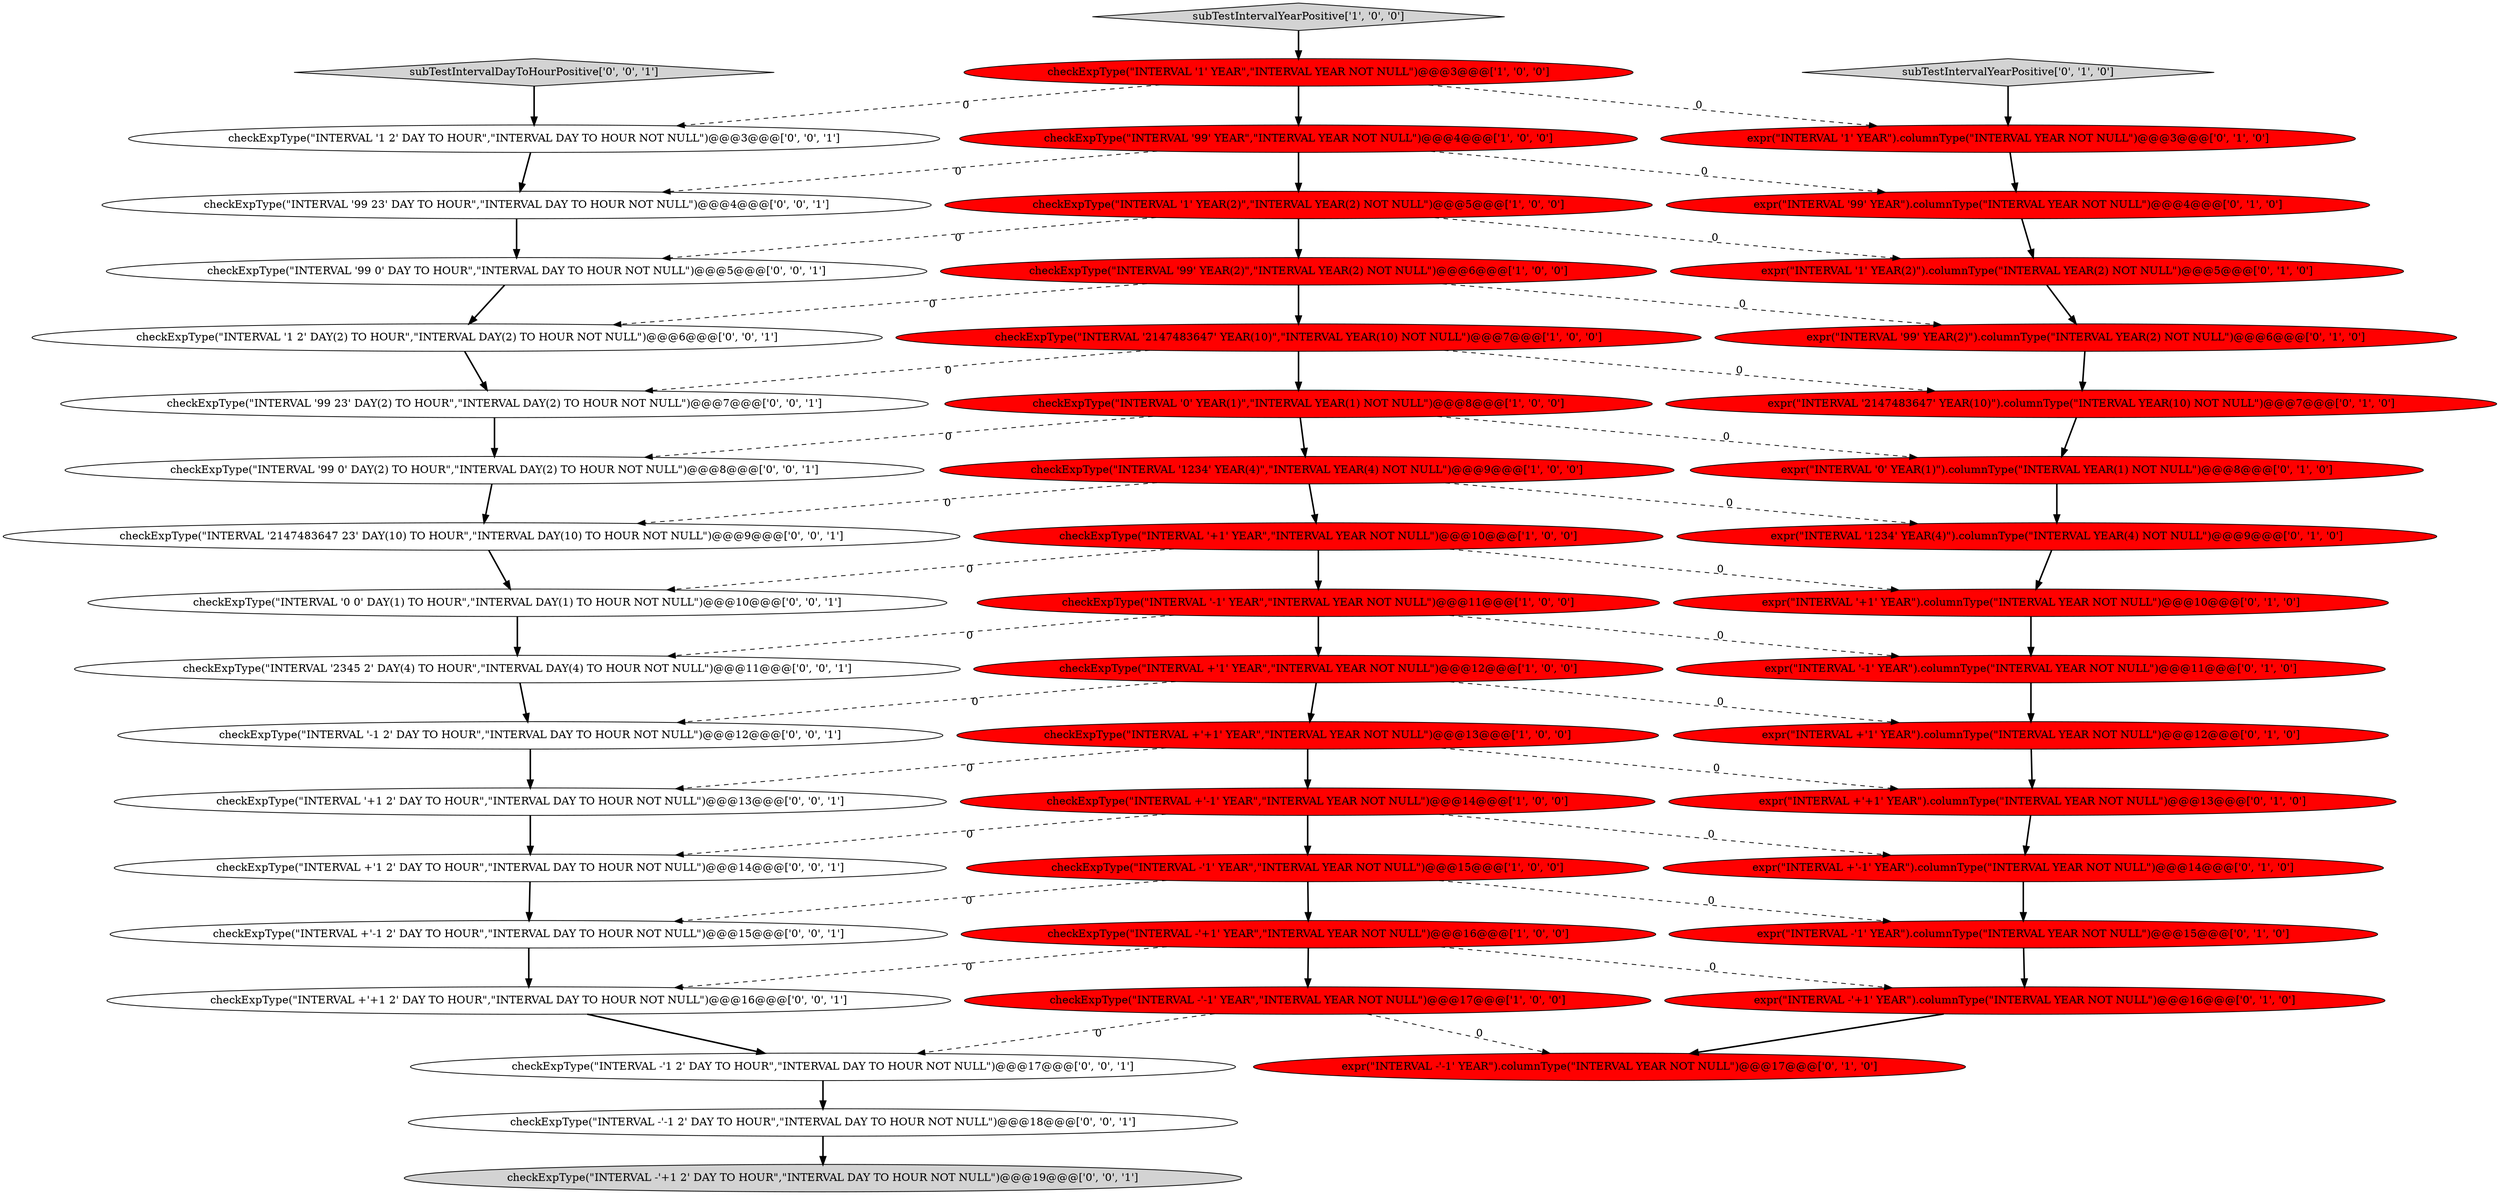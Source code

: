 digraph {
19 [style = filled, label = "expr(\"INTERVAL -'+1' YEAR\").columnType(\"INTERVAL YEAR NOT NULL\")@@@16@@@['0', '1', '0']", fillcolor = red, shape = ellipse image = "AAA1AAABBB2BBB"];
0 [style = filled, label = "checkExpType(\"INTERVAL '99' YEAR\",\"INTERVAL YEAR NOT NULL\")@@@4@@@['1', '0', '0']", fillcolor = red, shape = ellipse image = "AAA1AAABBB1BBB"];
27 [style = filled, label = "expr(\"INTERVAL '99' YEAR\").columnType(\"INTERVAL YEAR NOT NULL\")@@@4@@@['0', '1', '0']", fillcolor = red, shape = ellipse image = "AAA1AAABBB2BBB"];
44 [style = filled, label = "checkExpType(\"INTERVAL '99 0' DAY(2) TO HOUR\",\"INTERVAL DAY(2) TO HOUR NOT NULL\")@@@8@@@['0', '0', '1']", fillcolor = white, shape = ellipse image = "AAA0AAABBB3BBB"];
41 [style = filled, label = "checkExpType(\"INTERVAL '99 23' DAY TO HOUR\",\"INTERVAL DAY TO HOUR NOT NULL\")@@@4@@@['0', '0', '1']", fillcolor = white, shape = ellipse image = "AAA0AAABBB3BBB"];
7 [style = filled, label = "checkExpType(\"INTERVAL '2147483647' YEAR(10)\",\"INTERVAL YEAR(10) NOT NULL\")@@@7@@@['1', '0', '0']", fillcolor = red, shape = ellipse image = "AAA1AAABBB1BBB"];
17 [style = filled, label = "expr(\"INTERVAL +'-1' YEAR\").columnType(\"INTERVAL YEAR NOT NULL\")@@@14@@@['0', '1', '0']", fillcolor = red, shape = ellipse image = "AAA1AAABBB2BBB"];
49 [style = filled, label = "checkExpType(\"INTERVAL '99 23' DAY(2) TO HOUR\",\"INTERVAL DAY(2) TO HOUR NOT NULL\")@@@7@@@['0', '0', '1']", fillcolor = white, shape = ellipse image = "AAA0AAABBB3BBB"];
32 [style = filled, label = "checkExpType(\"INTERVAL '2147483647 23' DAY(10) TO HOUR\",\"INTERVAL DAY(10) TO HOUR NOT NULL\")@@@9@@@['0', '0', '1']", fillcolor = white, shape = ellipse image = "AAA0AAABBB3BBB"];
48 [style = filled, label = "checkExpType(\"INTERVAL '1 2' DAY(2) TO HOUR\",\"INTERVAL DAY(2) TO HOUR NOT NULL\")@@@6@@@['0', '0', '1']", fillcolor = white, shape = ellipse image = "AAA0AAABBB3BBB"];
25 [style = filled, label = "expr(\"INTERVAL '1' YEAR\").columnType(\"INTERVAL YEAR NOT NULL\")@@@3@@@['0', '1', '0']", fillcolor = red, shape = ellipse image = "AAA1AAABBB2BBB"];
2 [style = filled, label = "checkExpType(\"INTERVAL +'-1' YEAR\",\"INTERVAL YEAR NOT NULL\")@@@14@@@['1', '0', '0']", fillcolor = red, shape = ellipse image = "AAA1AAABBB1BBB"];
14 [style = filled, label = "checkExpType(\"INTERVAL '+1' YEAR\",\"INTERVAL YEAR NOT NULL\")@@@10@@@['1', '0', '0']", fillcolor = red, shape = ellipse image = "AAA1AAABBB1BBB"];
6 [style = filled, label = "checkExpType(\"INTERVAL +'1' YEAR\",\"INTERVAL YEAR NOT NULL\")@@@12@@@['1', '0', '0']", fillcolor = red, shape = ellipse image = "AAA1AAABBB1BBB"];
36 [style = filled, label = "subTestIntervalDayToHourPositive['0', '0', '1']", fillcolor = lightgray, shape = diamond image = "AAA0AAABBB3BBB"];
8 [style = filled, label = "checkExpType(\"INTERVAL '0' YEAR(1)\",\"INTERVAL YEAR(1) NOT NULL\")@@@8@@@['1', '0', '0']", fillcolor = red, shape = ellipse image = "AAA1AAABBB1BBB"];
40 [style = filled, label = "checkExpType(\"INTERVAL -'-1 2' DAY TO HOUR\",\"INTERVAL DAY TO HOUR NOT NULL\")@@@18@@@['0', '0', '1']", fillcolor = white, shape = ellipse image = "AAA0AAABBB3BBB"];
31 [style = filled, label = "expr(\"INTERVAL '1' YEAR(2)\").columnType(\"INTERVAL YEAR(2) NOT NULL\")@@@5@@@['0', '1', '0']", fillcolor = red, shape = ellipse image = "AAA1AAABBB2BBB"];
24 [style = filled, label = "expr(\"INTERVAL '0' YEAR(1)\").columnType(\"INTERVAL YEAR(1) NOT NULL\")@@@8@@@['0', '1', '0']", fillcolor = red, shape = ellipse image = "AAA1AAABBB2BBB"];
38 [style = filled, label = "checkExpType(\"INTERVAL '+1 2' DAY TO HOUR\",\"INTERVAL DAY TO HOUR NOT NULL\")@@@13@@@['0', '0', '1']", fillcolor = white, shape = ellipse image = "AAA0AAABBB3BBB"];
5 [style = filled, label = "checkExpType(\"INTERVAL -'1' YEAR\",\"INTERVAL YEAR NOT NULL\")@@@15@@@['1', '0', '0']", fillcolor = red, shape = ellipse image = "AAA1AAABBB1BBB"];
28 [style = filled, label = "expr(\"INTERVAL '99' YEAR(2)\").columnType(\"INTERVAL YEAR(2) NOT NULL\")@@@6@@@['0', '1', '0']", fillcolor = red, shape = ellipse image = "AAA1AAABBB2BBB"];
30 [style = filled, label = "expr(\"INTERVAL -'1' YEAR\").columnType(\"INTERVAL YEAR NOT NULL\")@@@15@@@['0', '1', '0']", fillcolor = red, shape = ellipse image = "AAA1AAABBB2BBB"];
34 [style = filled, label = "checkExpType(\"INTERVAL +'1 2' DAY TO HOUR\",\"INTERVAL DAY TO HOUR NOT NULL\")@@@14@@@['0', '0', '1']", fillcolor = white, shape = ellipse image = "AAA0AAABBB3BBB"];
43 [style = filled, label = "checkExpType(\"INTERVAL +'-1 2' DAY TO HOUR\",\"INTERVAL DAY TO HOUR NOT NULL\")@@@15@@@['0', '0', '1']", fillcolor = white, shape = ellipse image = "AAA0AAABBB3BBB"];
13 [style = filled, label = "checkExpType(\"INTERVAL '1234' YEAR(4)\",\"INTERVAL YEAR(4) NOT NULL\")@@@9@@@['1', '0', '0']", fillcolor = red, shape = ellipse image = "AAA1AAABBB1BBB"];
18 [style = filled, label = "expr(\"INTERVAL +'1' YEAR\").columnType(\"INTERVAL YEAR NOT NULL\")@@@12@@@['0', '1', '0']", fillcolor = red, shape = ellipse image = "AAA1AAABBB2BBB"];
4 [style = filled, label = "checkExpType(\"INTERVAL -'+1' YEAR\",\"INTERVAL YEAR NOT NULL\")@@@16@@@['1', '0', '0']", fillcolor = red, shape = ellipse image = "AAA1AAABBB1BBB"];
21 [style = filled, label = "expr(\"INTERVAL '+1' YEAR\").columnType(\"INTERVAL YEAR NOT NULL\")@@@10@@@['0', '1', '0']", fillcolor = red, shape = ellipse image = "AAA1AAABBB2BBB"];
23 [style = filled, label = "expr(\"INTERVAL -'-1' YEAR\").columnType(\"INTERVAL YEAR NOT NULL\")@@@17@@@['0', '1', '0']", fillcolor = red, shape = ellipse image = "AAA1AAABBB2BBB"];
33 [style = filled, label = "checkExpType(\"INTERVAL '99 0' DAY TO HOUR\",\"INTERVAL DAY TO HOUR NOT NULL\")@@@5@@@['0', '0', '1']", fillcolor = white, shape = ellipse image = "AAA0AAABBB3BBB"];
35 [style = filled, label = "checkExpType(\"INTERVAL '-1 2' DAY TO HOUR\",\"INTERVAL DAY TO HOUR NOT NULL\")@@@12@@@['0', '0', '1']", fillcolor = white, shape = ellipse image = "AAA0AAABBB3BBB"];
1 [style = filled, label = "checkExpType(\"INTERVAL +'+1' YEAR\",\"INTERVAL YEAR NOT NULL\")@@@13@@@['1', '0', '0']", fillcolor = red, shape = ellipse image = "AAA1AAABBB1BBB"];
3 [style = filled, label = "checkExpType(\"INTERVAL '1' YEAR(2)\",\"INTERVAL YEAR(2) NOT NULL\")@@@5@@@['1', '0', '0']", fillcolor = red, shape = ellipse image = "AAA1AAABBB1BBB"];
12 [style = filled, label = "checkExpType(\"INTERVAL '-1' YEAR\",\"INTERVAL YEAR NOT NULL\")@@@11@@@['1', '0', '0']", fillcolor = red, shape = ellipse image = "AAA1AAABBB1BBB"];
15 [style = filled, label = "checkExpType(\"INTERVAL '99' YEAR(2)\",\"INTERVAL YEAR(2) NOT NULL\")@@@6@@@['1', '0', '0']", fillcolor = red, shape = ellipse image = "AAA1AAABBB1BBB"];
26 [style = filled, label = "subTestIntervalYearPositive['0', '1', '0']", fillcolor = lightgray, shape = diamond image = "AAA0AAABBB2BBB"];
45 [style = filled, label = "checkExpType(\"INTERVAL +'+1 2' DAY TO HOUR\",\"INTERVAL DAY TO HOUR NOT NULL\")@@@16@@@['0', '0', '1']", fillcolor = white, shape = ellipse image = "AAA0AAABBB3BBB"];
20 [style = filled, label = "expr(\"INTERVAL +'+1' YEAR\").columnType(\"INTERVAL YEAR NOT NULL\")@@@13@@@['0', '1', '0']", fillcolor = red, shape = ellipse image = "AAA1AAABBB2BBB"];
9 [style = filled, label = "checkExpType(\"INTERVAL '1' YEAR\",\"INTERVAL YEAR NOT NULL\")@@@3@@@['1', '0', '0']", fillcolor = red, shape = ellipse image = "AAA1AAABBB1BBB"];
11 [style = filled, label = "subTestIntervalYearPositive['1', '0', '0']", fillcolor = lightgray, shape = diamond image = "AAA0AAABBB1BBB"];
22 [style = filled, label = "expr(\"INTERVAL '-1' YEAR\").columnType(\"INTERVAL YEAR NOT NULL\")@@@11@@@['0', '1', '0']", fillcolor = red, shape = ellipse image = "AAA1AAABBB2BBB"];
39 [style = filled, label = "checkExpType(\"INTERVAL -'1 2' DAY TO HOUR\",\"INTERVAL DAY TO HOUR NOT NULL\")@@@17@@@['0', '0', '1']", fillcolor = white, shape = ellipse image = "AAA0AAABBB3BBB"];
46 [style = filled, label = "checkExpType(\"INTERVAL '0 0' DAY(1) TO HOUR\",\"INTERVAL DAY(1) TO HOUR NOT NULL\")@@@10@@@['0', '0', '1']", fillcolor = white, shape = ellipse image = "AAA0AAABBB3BBB"];
10 [style = filled, label = "checkExpType(\"INTERVAL -'-1' YEAR\",\"INTERVAL YEAR NOT NULL\")@@@17@@@['1', '0', '0']", fillcolor = red, shape = ellipse image = "AAA1AAABBB1BBB"];
47 [style = filled, label = "checkExpType(\"INTERVAL -'+1 2' DAY TO HOUR\",\"INTERVAL DAY TO HOUR NOT NULL\")@@@19@@@['0', '0', '1']", fillcolor = lightgray, shape = ellipse image = "AAA0AAABBB3BBB"];
16 [style = filled, label = "expr(\"INTERVAL '1234' YEAR(4)\").columnType(\"INTERVAL YEAR(4) NOT NULL\")@@@9@@@['0', '1', '0']", fillcolor = red, shape = ellipse image = "AAA1AAABBB2BBB"];
29 [style = filled, label = "expr(\"INTERVAL '2147483647' YEAR(10)\").columnType(\"INTERVAL YEAR(10) NOT NULL\")@@@7@@@['0', '1', '0']", fillcolor = red, shape = ellipse image = "AAA1AAABBB2BBB"];
42 [style = filled, label = "checkExpType(\"INTERVAL '1 2' DAY TO HOUR\",\"INTERVAL DAY TO HOUR NOT NULL\")@@@3@@@['0', '0', '1']", fillcolor = white, shape = ellipse image = "AAA0AAABBB3BBB"];
37 [style = filled, label = "checkExpType(\"INTERVAL '2345 2' DAY(4) TO HOUR\",\"INTERVAL DAY(4) TO HOUR NOT NULL\")@@@11@@@['0', '0', '1']", fillcolor = white, shape = ellipse image = "AAA0AAABBB3BBB"];
0->3 [style = bold, label=""];
4->10 [style = bold, label=""];
28->29 [style = bold, label=""];
42->41 [style = bold, label=""];
48->49 [style = bold, label=""];
20->17 [style = bold, label=""];
32->46 [style = bold, label=""];
9->0 [style = bold, label=""];
15->7 [style = bold, label=""];
15->28 [style = dashed, label="0"];
12->37 [style = dashed, label="0"];
9->42 [style = dashed, label="0"];
3->31 [style = dashed, label="0"];
3->33 [style = dashed, label="0"];
10->39 [style = dashed, label="0"];
26->25 [style = bold, label=""];
49->44 [style = bold, label=""];
7->49 [style = dashed, label="0"];
27->31 [style = bold, label=""];
15->48 [style = dashed, label="0"];
17->30 [style = bold, label=""];
3->15 [style = bold, label=""];
0->27 [style = dashed, label="0"];
8->24 [style = dashed, label="0"];
14->46 [style = dashed, label="0"];
7->8 [style = bold, label=""];
12->6 [style = bold, label=""];
11->9 [style = bold, label=""];
2->17 [style = dashed, label="0"];
46->37 [style = bold, label=""];
43->45 [style = bold, label=""];
6->35 [style = dashed, label="0"];
6->18 [style = dashed, label="0"];
13->32 [style = dashed, label="0"];
1->20 [style = dashed, label="0"];
4->45 [style = dashed, label="0"];
25->27 [style = bold, label=""];
6->1 [style = bold, label=""];
24->16 [style = bold, label=""];
18->20 [style = bold, label=""];
30->19 [style = bold, label=""];
22->18 [style = bold, label=""];
0->41 [style = dashed, label="0"];
21->22 [style = bold, label=""];
5->43 [style = dashed, label="0"];
5->30 [style = dashed, label="0"];
16->21 [style = bold, label=""];
19->23 [style = bold, label=""];
44->32 [style = bold, label=""];
14->12 [style = bold, label=""];
5->4 [style = bold, label=""];
39->40 [style = bold, label=""];
33->48 [style = bold, label=""];
40->47 [style = bold, label=""];
38->34 [style = bold, label=""];
45->39 [style = bold, label=""];
36->42 [style = bold, label=""];
9->25 [style = dashed, label="0"];
12->22 [style = dashed, label="0"];
2->34 [style = dashed, label="0"];
4->19 [style = dashed, label="0"];
1->38 [style = dashed, label="0"];
14->21 [style = dashed, label="0"];
7->29 [style = dashed, label="0"];
1->2 [style = bold, label=""];
35->38 [style = bold, label=""];
31->28 [style = bold, label=""];
41->33 [style = bold, label=""];
37->35 [style = bold, label=""];
8->44 [style = dashed, label="0"];
29->24 [style = bold, label=""];
34->43 [style = bold, label=""];
13->14 [style = bold, label=""];
10->23 [style = dashed, label="0"];
8->13 [style = bold, label=""];
2->5 [style = bold, label=""];
13->16 [style = dashed, label="0"];
}
